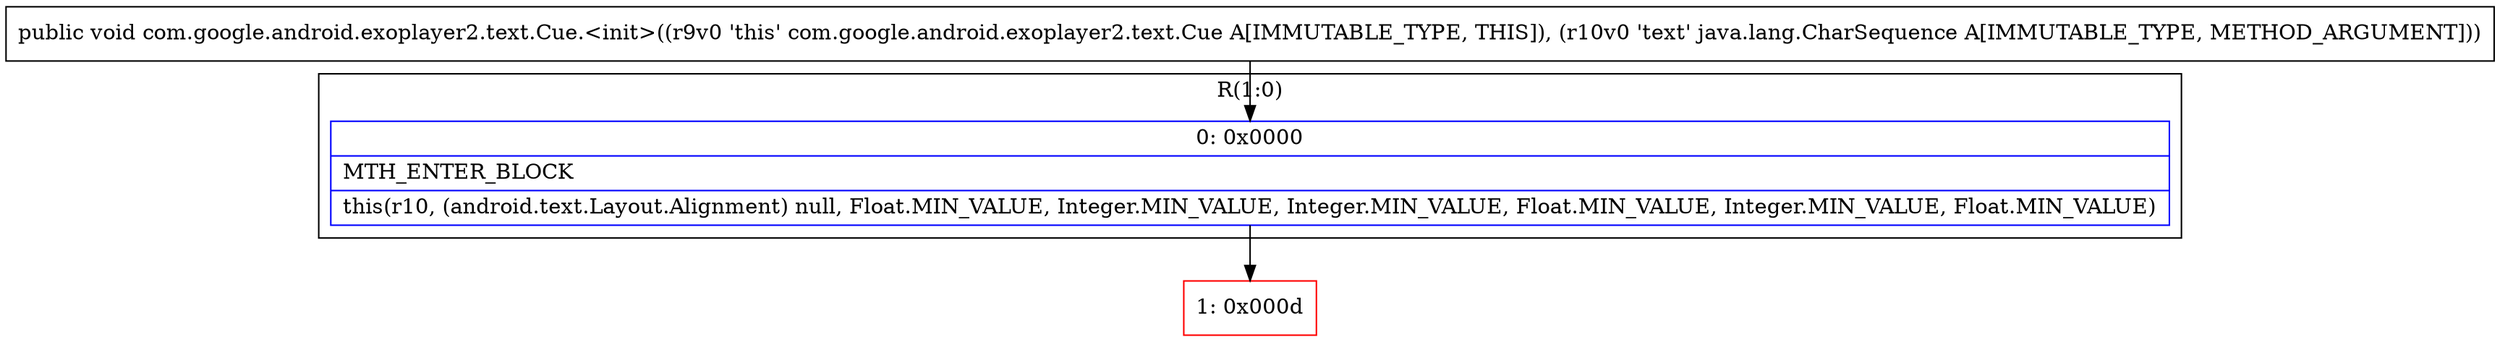 digraph "CFG forcom.google.android.exoplayer2.text.Cue.\<init\>(Ljava\/lang\/CharSequence;)V" {
subgraph cluster_Region_1271909221 {
label = "R(1:0)";
node [shape=record,color=blue];
Node_0 [shape=record,label="{0\:\ 0x0000|MTH_ENTER_BLOCK\l|this(r10, (android.text.Layout.Alignment) null, Float.MIN_VALUE, Integer.MIN_VALUE, Integer.MIN_VALUE, Float.MIN_VALUE, Integer.MIN_VALUE, Float.MIN_VALUE)\l}"];
}
Node_1 [shape=record,color=red,label="{1\:\ 0x000d}"];
MethodNode[shape=record,label="{public void com.google.android.exoplayer2.text.Cue.\<init\>((r9v0 'this' com.google.android.exoplayer2.text.Cue A[IMMUTABLE_TYPE, THIS]), (r10v0 'text' java.lang.CharSequence A[IMMUTABLE_TYPE, METHOD_ARGUMENT])) }"];
MethodNode -> Node_0;
Node_0 -> Node_1;
}

